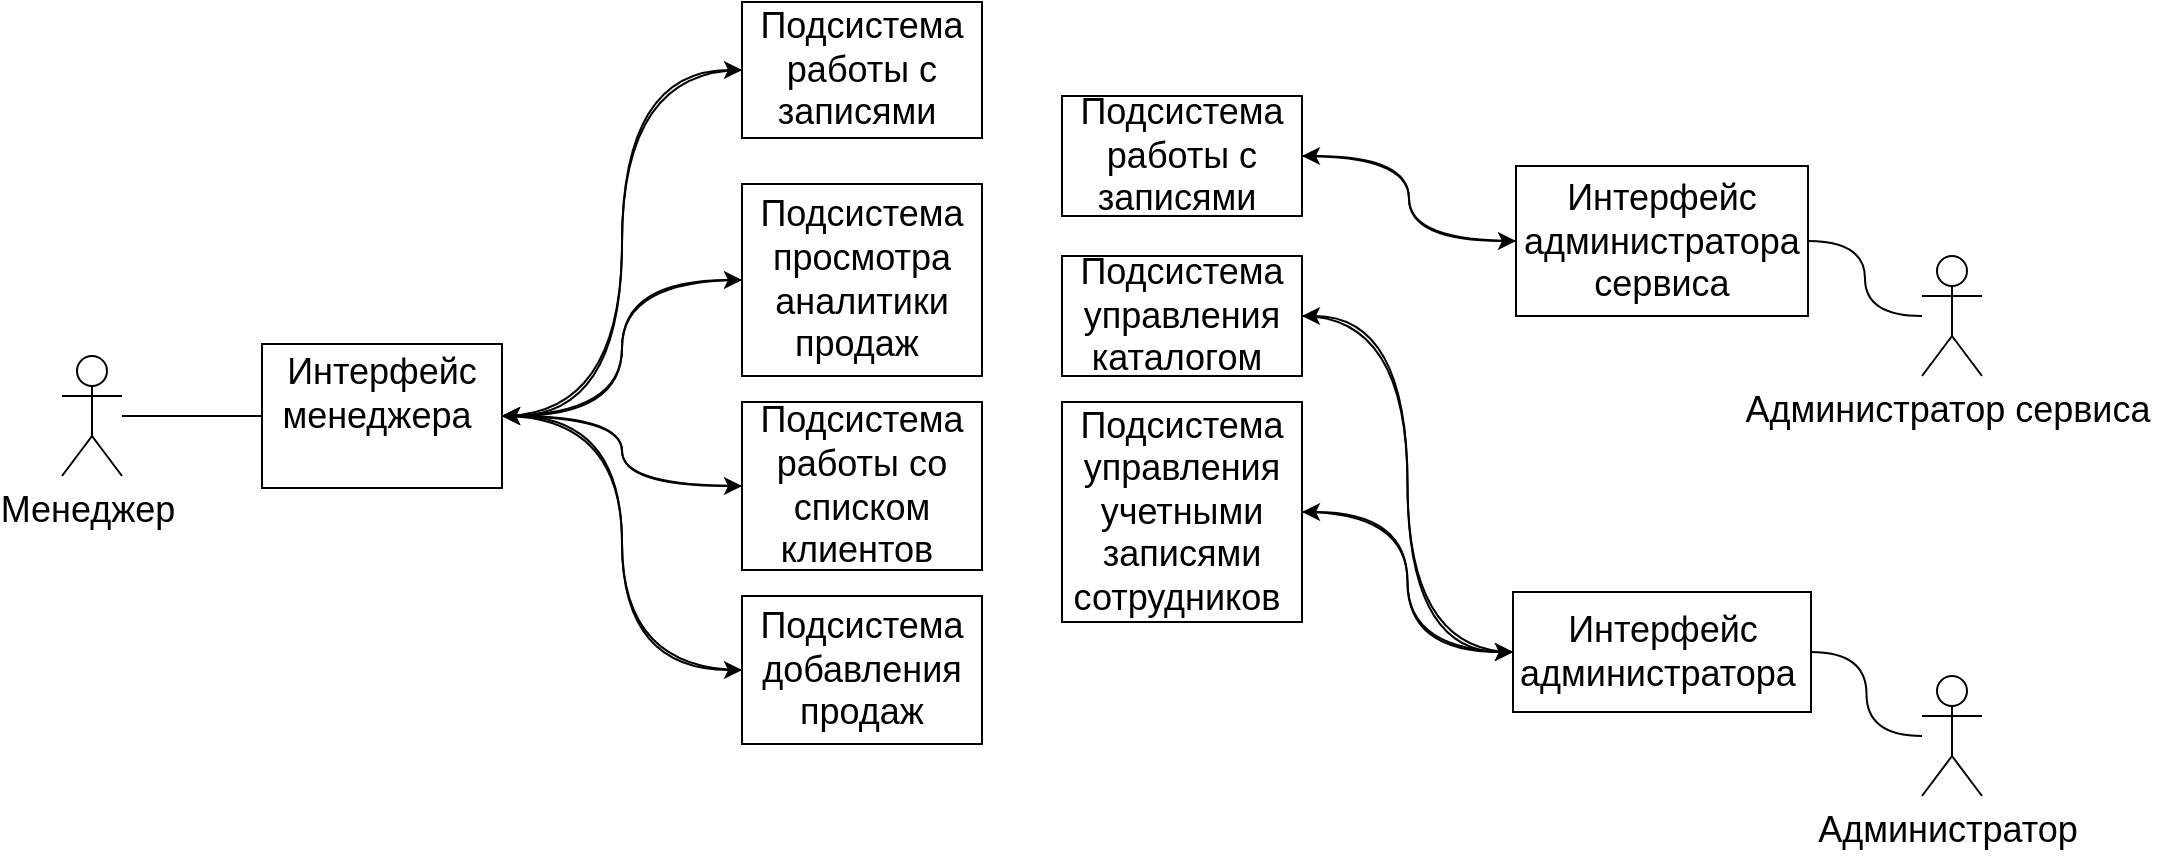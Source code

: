 <mxfile version="24.4.13" type="device">
  <diagram name="Страница — 1" id="JXFPePNwd559RBsu2cZ0">
    <mxGraphModel dx="1434" dy="1565" grid="0" gridSize="10" guides="1" tooltips="1" connect="1" arrows="1" fold="1" page="1" pageScale="1" pageWidth="1169" pageHeight="827" math="0" shadow="0">
      <root>
        <mxCell id="0" />
        <mxCell id="1" parent="0" />
        <mxCell id="E_b9Q9XHAwLRDR5PsTNy-3" style="edgeStyle=orthogonalEdgeStyle;rounded=0;orthogonalLoop=1;jettySize=auto;html=1;entryX=0;entryY=0.5;entryDx=0;entryDy=0;endArrow=none;endFill=0;curved=1;fontSize=18;" parent="1" source="E_b9Q9XHAwLRDR5PsTNy-1" target="E_b9Q9XHAwLRDR5PsTNy-2" edge="1">
          <mxGeometry relative="1" as="geometry" />
        </mxCell>
        <mxCell id="E_b9Q9XHAwLRDR5PsTNy-1" value="Менеджер&amp;nbsp;&lt;div style=&quot;font-size: 18px;&quot;&gt;&lt;br style=&quot;font-size: 18px;&quot;&gt;&lt;/div&gt;" style="shape=umlActor;verticalLabelPosition=bottom;verticalAlign=top;html=1;outlineConnect=0;fontSize=18;" parent="1" vertex="1">
          <mxGeometry x="112" y="-249" width="30" height="60" as="geometry" />
        </mxCell>
        <mxCell id="E_b9Q9XHAwLRDR5PsTNy-8" style="edgeStyle=orthogonalEdgeStyle;rounded=0;orthogonalLoop=1;jettySize=auto;html=1;entryX=0;entryY=0.5;entryDx=0;entryDy=0;curved=1;fontSize=18;" parent="1" source="E_b9Q9XHAwLRDR5PsTNy-2" target="E_b9Q9XHAwLRDR5PsTNy-4" edge="1">
          <mxGeometry relative="1" as="geometry" />
        </mxCell>
        <mxCell id="E_b9Q9XHAwLRDR5PsTNy-11" style="edgeStyle=orthogonalEdgeStyle;rounded=0;orthogonalLoop=1;jettySize=auto;html=1;entryX=0;entryY=0.5;entryDx=0;entryDy=0;curved=1;fontSize=18;" parent="1" source="E_b9Q9XHAwLRDR5PsTNy-2" target="E_b9Q9XHAwLRDR5PsTNy-5" edge="1">
          <mxGeometry relative="1" as="geometry" />
        </mxCell>
        <mxCell id="E_b9Q9XHAwLRDR5PsTNy-14" style="edgeStyle=orthogonalEdgeStyle;rounded=0;orthogonalLoop=1;jettySize=auto;html=1;entryX=0;entryY=0.5;entryDx=0;entryDy=0;curved=1;fontSize=18;" parent="1" source="E_b9Q9XHAwLRDR5PsTNy-2" target="E_b9Q9XHAwLRDR5PsTNy-7" edge="1">
          <mxGeometry relative="1" as="geometry" />
        </mxCell>
        <mxCell id="-L55PqmpaWEQKUa6f91f-3" style="edgeStyle=orthogonalEdgeStyle;rounded=0;orthogonalLoop=1;jettySize=auto;html=1;entryX=0;entryY=0.5;entryDx=0;entryDy=0;curved=1;fontSize=18;" parent="1" source="E_b9Q9XHAwLRDR5PsTNy-2" target="-L55PqmpaWEQKUa6f91f-1" edge="1">
          <mxGeometry relative="1" as="geometry" />
        </mxCell>
        <mxCell id="E_b9Q9XHAwLRDR5PsTNy-2" value="Интерфейс менеджера&amp;nbsp;&lt;div style=&quot;font-size: 18px;&quot;&gt;&lt;br style=&quot;font-size: 18px;&quot;&gt;&lt;/div&gt;" style="rounded=0;whiteSpace=wrap;html=1;strokeColor=default;fontSize=18;" parent="1" vertex="1">
          <mxGeometry x="212" y="-255" width="120" height="72" as="geometry" />
        </mxCell>
        <mxCell id="E_b9Q9XHAwLRDR5PsTNy-9" style="edgeStyle=orthogonalEdgeStyle;rounded=0;orthogonalLoop=1;jettySize=auto;html=1;entryX=1;entryY=0.5;entryDx=0;entryDy=0;curved=1;fontSize=18;" parent="1" source="E_b9Q9XHAwLRDR5PsTNy-4" target="E_b9Q9XHAwLRDR5PsTNy-2" edge="1">
          <mxGeometry relative="1" as="geometry" />
        </mxCell>
        <mxCell id="E_b9Q9XHAwLRDR5PsTNy-4" value="&lt;div style=&quot;font-size: 18px;&quot;&gt;Подсистема работы с записями&amp;nbsp;&lt;/div&gt;" style="rounded=0;whiteSpace=wrap;html=1;strokeColor=default;fontSize=18;" parent="1" vertex="1">
          <mxGeometry x="452" y="-426" width="120" height="68" as="geometry" />
        </mxCell>
        <mxCell id="E_b9Q9XHAwLRDR5PsTNy-10" style="edgeStyle=orthogonalEdgeStyle;rounded=0;orthogonalLoop=1;jettySize=auto;html=1;curved=1;fontSize=18;" parent="1" source="E_b9Q9XHAwLRDR5PsTNy-5" target="E_b9Q9XHAwLRDR5PsTNy-2" edge="1">
          <mxGeometry relative="1" as="geometry" />
        </mxCell>
        <mxCell id="E_b9Q9XHAwLRDR5PsTNy-5" value="&lt;div style=&quot;font-size: 18px;&quot;&gt;Подсистема просмотра аналитики продаж&amp;nbsp;&lt;/div&gt;" style="rounded=0;whiteSpace=wrap;html=1;strokeColor=default;fontSize=18;" parent="1" vertex="1">
          <mxGeometry x="452" y="-335" width="120" height="96" as="geometry" />
        </mxCell>
        <mxCell id="E_b9Q9XHAwLRDR5PsTNy-15" style="edgeStyle=orthogonalEdgeStyle;rounded=0;orthogonalLoop=1;jettySize=auto;html=1;entryX=1;entryY=0.5;entryDx=0;entryDy=0;curved=1;fontSize=18;" parent="1" source="E_b9Q9XHAwLRDR5PsTNy-7" target="E_b9Q9XHAwLRDR5PsTNy-2" edge="1">
          <mxGeometry relative="1" as="geometry" />
        </mxCell>
        <mxCell id="E_b9Q9XHAwLRDR5PsTNy-7" value="&lt;div style=&quot;font-size: 18px;&quot;&gt;Подсистема работы со списком клиентов&amp;nbsp;&lt;/div&gt;" style="rounded=0;whiteSpace=wrap;html=1;strokeColor=default;fontSize=18;" parent="1" vertex="1">
          <mxGeometry x="452" y="-226" width="120" height="84" as="geometry" />
        </mxCell>
        <mxCell id="E_b9Q9XHAwLRDR5PsTNy-26" style="edgeStyle=orthogonalEdgeStyle;rounded=0;orthogonalLoop=1;jettySize=auto;html=1;entryX=0;entryY=0.5;entryDx=0;entryDy=0;curved=1;fontSize=18;" parent="1" source="E_b9Q9XHAwLRDR5PsTNy-19" target="E_b9Q9XHAwLRDR5PsTNy-23" edge="1">
          <mxGeometry relative="1" as="geometry" />
        </mxCell>
        <mxCell id="E_b9Q9XHAwLRDR5PsTNy-19" value="&lt;div style=&quot;font-size: 18px;&quot;&gt;Подсистема работы с записями&amp;nbsp;&lt;/div&gt;" style="rounded=0;whiteSpace=wrap;html=1;strokeColor=default;fontSize=18;" parent="1" vertex="1">
          <mxGeometry x="612" y="-379" width="120" height="60" as="geometry" />
        </mxCell>
        <mxCell id="E_b9Q9XHAwLRDR5PsTNy-30" style="edgeStyle=orthogonalEdgeStyle;rounded=0;orthogonalLoop=1;jettySize=auto;html=1;entryX=1;entryY=0.5;entryDx=0;entryDy=0;curved=1;fontSize=18;" parent="1" source="E_b9Q9XHAwLRDR5PsTNy-23" target="E_b9Q9XHAwLRDR5PsTNy-19" edge="1">
          <mxGeometry relative="1" as="geometry" />
        </mxCell>
        <mxCell id="E_b9Q9XHAwLRDR5PsTNy-23" value="&lt;div style=&quot;font-size: 18px;&quot;&gt;Интерфейс администратора сервиса&lt;/div&gt;" style="rounded=0;whiteSpace=wrap;html=1;strokeColor=default;fontSize=18;" parent="1" vertex="1">
          <mxGeometry x="839" y="-344" width="146" height="75" as="geometry" />
        </mxCell>
        <mxCell id="E_b9Q9XHAwLRDR5PsTNy-25" style="edgeStyle=orthogonalEdgeStyle;rounded=0;orthogonalLoop=1;jettySize=auto;html=1;entryX=1;entryY=0.5;entryDx=0;entryDy=0;curved=1;endArrow=none;endFill=0;fontSize=18;" parent="1" source="E_b9Q9XHAwLRDR5PsTNy-24" target="E_b9Q9XHAwLRDR5PsTNy-23" edge="1">
          <mxGeometry relative="1" as="geometry" />
        </mxCell>
        <mxCell id="E_b9Q9XHAwLRDR5PsTNy-24" value="&lt;div style=&quot;font-size: 18px;&quot;&gt;Администратор сервиса&amp;nbsp;&lt;/div&gt;" style="shape=umlActor;verticalLabelPosition=bottom;verticalAlign=top;html=1;outlineConnect=0;fontSize=18;" parent="1" vertex="1">
          <mxGeometry x="1042" y="-299" width="30" height="60" as="geometry" />
        </mxCell>
        <mxCell id="08FE9AFcOCTi6X8HToLo-1" style="edgeStyle=orthogonalEdgeStyle;rounded=0;orthogonalLoop=1;jettySize=auto;html=1;entryX=0;entryY=0.5;entryDx=0;entryDy=0;curved=1;fontSize=18;" parent="1" source="08FE9AFcOCTi6X8HToLo-2" target="08FE9AFcOCTi6X8HToLo-7" edge="1">
          <mxGeometry relative="1" as="geometry" />
        </mxCell>
        <mxCell id="08FE9AFcOCTi6X8HToLo-2" value="Подсистема управления каталогом&amp;nbsp;" style="rounded=0;whiteSpace=wrap;html=1;strokeColor=default;fontSize=18;" parent="1" vertex="1">
          <mxGeometry x="612" y="-299" width="120" height="60" as="geometry" />
        </mxCell>
        <mxCell id="08FE9AFcOCTi6X8HToLo-3" style="edgeStyle=orthogonalEdgeStyle;rounded=0;orthogonalLoop=1;jettySize=auto;html=1;entryX=0;entryY=0.5;entryDx=0;entryDy=0;curved=1;fontSize=18;" parent="1" source="08FE9AFcOCTi6X8HToLo-4" target="08FE9AFcOCTi6X8HToLo-7" edge="1">
          <mxGeometry relative="1" as="geometry" />
        </mxCell>
        <mxCell id="08FE9AFcOCTi6X8HToLo-4" value="Подсистема управления учетными записями сотрудников&amp;nbsp;" style="rounded=0;whiteSpace=wrap;html=1;strokeColor=default;fontSize=18;" parent="1" vertex="1">
          <mxGeometry x="612" y="-226" width="120" height="110" as="geometry" />
        </mxCell>
        <mxCell id="08FE9AFcOCTi6X8HToLo-5" style="edgeStyle=orthogonalEdgeStyle;rounded=0;orthogonalLoop=1;jettySize=auto;html=1;entryX=1;entryY=0.5;entryDx=0;entryDy=0;curved=1;fontSize=18;" parent="1" source="08FE9AFcOCTi6X8HToLo-7" target="08FE9AFcOCTi6X8HToLo-2" edge="1">
          <mxGeometry relative="1" as="geometry" />
        </mxCell>
        <mxCell id="08FE9AFcOCTi6X8HToLo-6" style="edgeStyle=orthogonalEdgeStyle;rounded=0;orthogonalLoop=1;jettySize=auto;html=1;entryX=1;entryY=0.5;entryDx=0;entryDy=0;curved=1;fontSize=18;" parent="1" source="08FE9AFcOCTi6X8HToLo-7" target="08FE9AFcOCTi6X8HToLo-4" edge="1">
          <mxGeometry relative="1" as="geometry" />
        </mxCell>
        <mxCell id="08FE9AFcOCTi6X8HToLo-7" value="&lt;div style=&quot;font-size: 18px;&quot;&gt;Интерфейс администратора&amp;nbsp;&lt;/div&gt;" style="rounded=0;whiteSpace=wrap;html=1;strokeColor=default;fontSize=18;" parent="1" vertex="1">
          <mxGeometry x="837.5" y="-131" width="149" height="60" as="geometry" />
        </mxCell>
        <mxCell id="08FE9AFcOCTi6X8HToLo-8" style="edgeStyle=orthogonalEdgeStyle;rounded=0;orthogonalLoop=1;jettySize=auto;html=1;entryX=1;entryY=0.5;entryDx=0;entryDy=0;curved=1;endArrow=none;endFill=0;fontSize=18;" parent="1" source="08FE9AFcOCTi6X8HToLo-9" target="08FE9AFcOCTi6X8HToLo-7" edge="1">
          <mxGeometry relative="1" as="geometry" />
        </mxCell>
        <mxCell id="08FE9AFcOCTi6X8HToLo-9" value="&lt;div style=&quot;font-size: 18px;&quot;&gt;Администратор&amp;nbsp;&lt;/div&gt;" style="shape=umlActor;verticalLabelPosition=bottom;verticalAlign=top;html=1;outlineConnect=0;fontSize=18;" parent="1" vertex="1">
          <mxGeometry x="1042" y="-89" width="30" height="60" as="geometry" />
        </mxCell>
        <mxCell id="-L55PqmpaWEQKUa6f91f-2" style="edgeStyle=orthogonalEdgeStyle;rounded=0;orthogonalLoop=1;jettySize=auto;html=1;entryX=1;entryY=0.5;entryDx=0;entryDy=0;curved=1;fontSize=18;" parent="1" source="-L55PqmpaWEQKUa6f91f-1" target="E_b9Q9XHAwLRDR5PsTNy-2" edge="1">
          <mxGeometry relative="1" as="geometry" />
        </mxCell>
        <mxCell id="-L55PqmpaWEQKUa6f91f-1" value="&lt;div style=&quot;font-size: 18px;&quot;&gt;Подсистема добавления продаж&lt;/div&gt;" style="rounded=0;whiteSpace=wrap;html=1;strokeColor=default;fontSize=18;" parent="1" vertex="1">
          <mxGeometry x="452" y="-129" width="120" height="74" as="geometry" />
        </mxCell>
      </root>
    </mxGraphModel>
  </diagram>
</mxfile>
